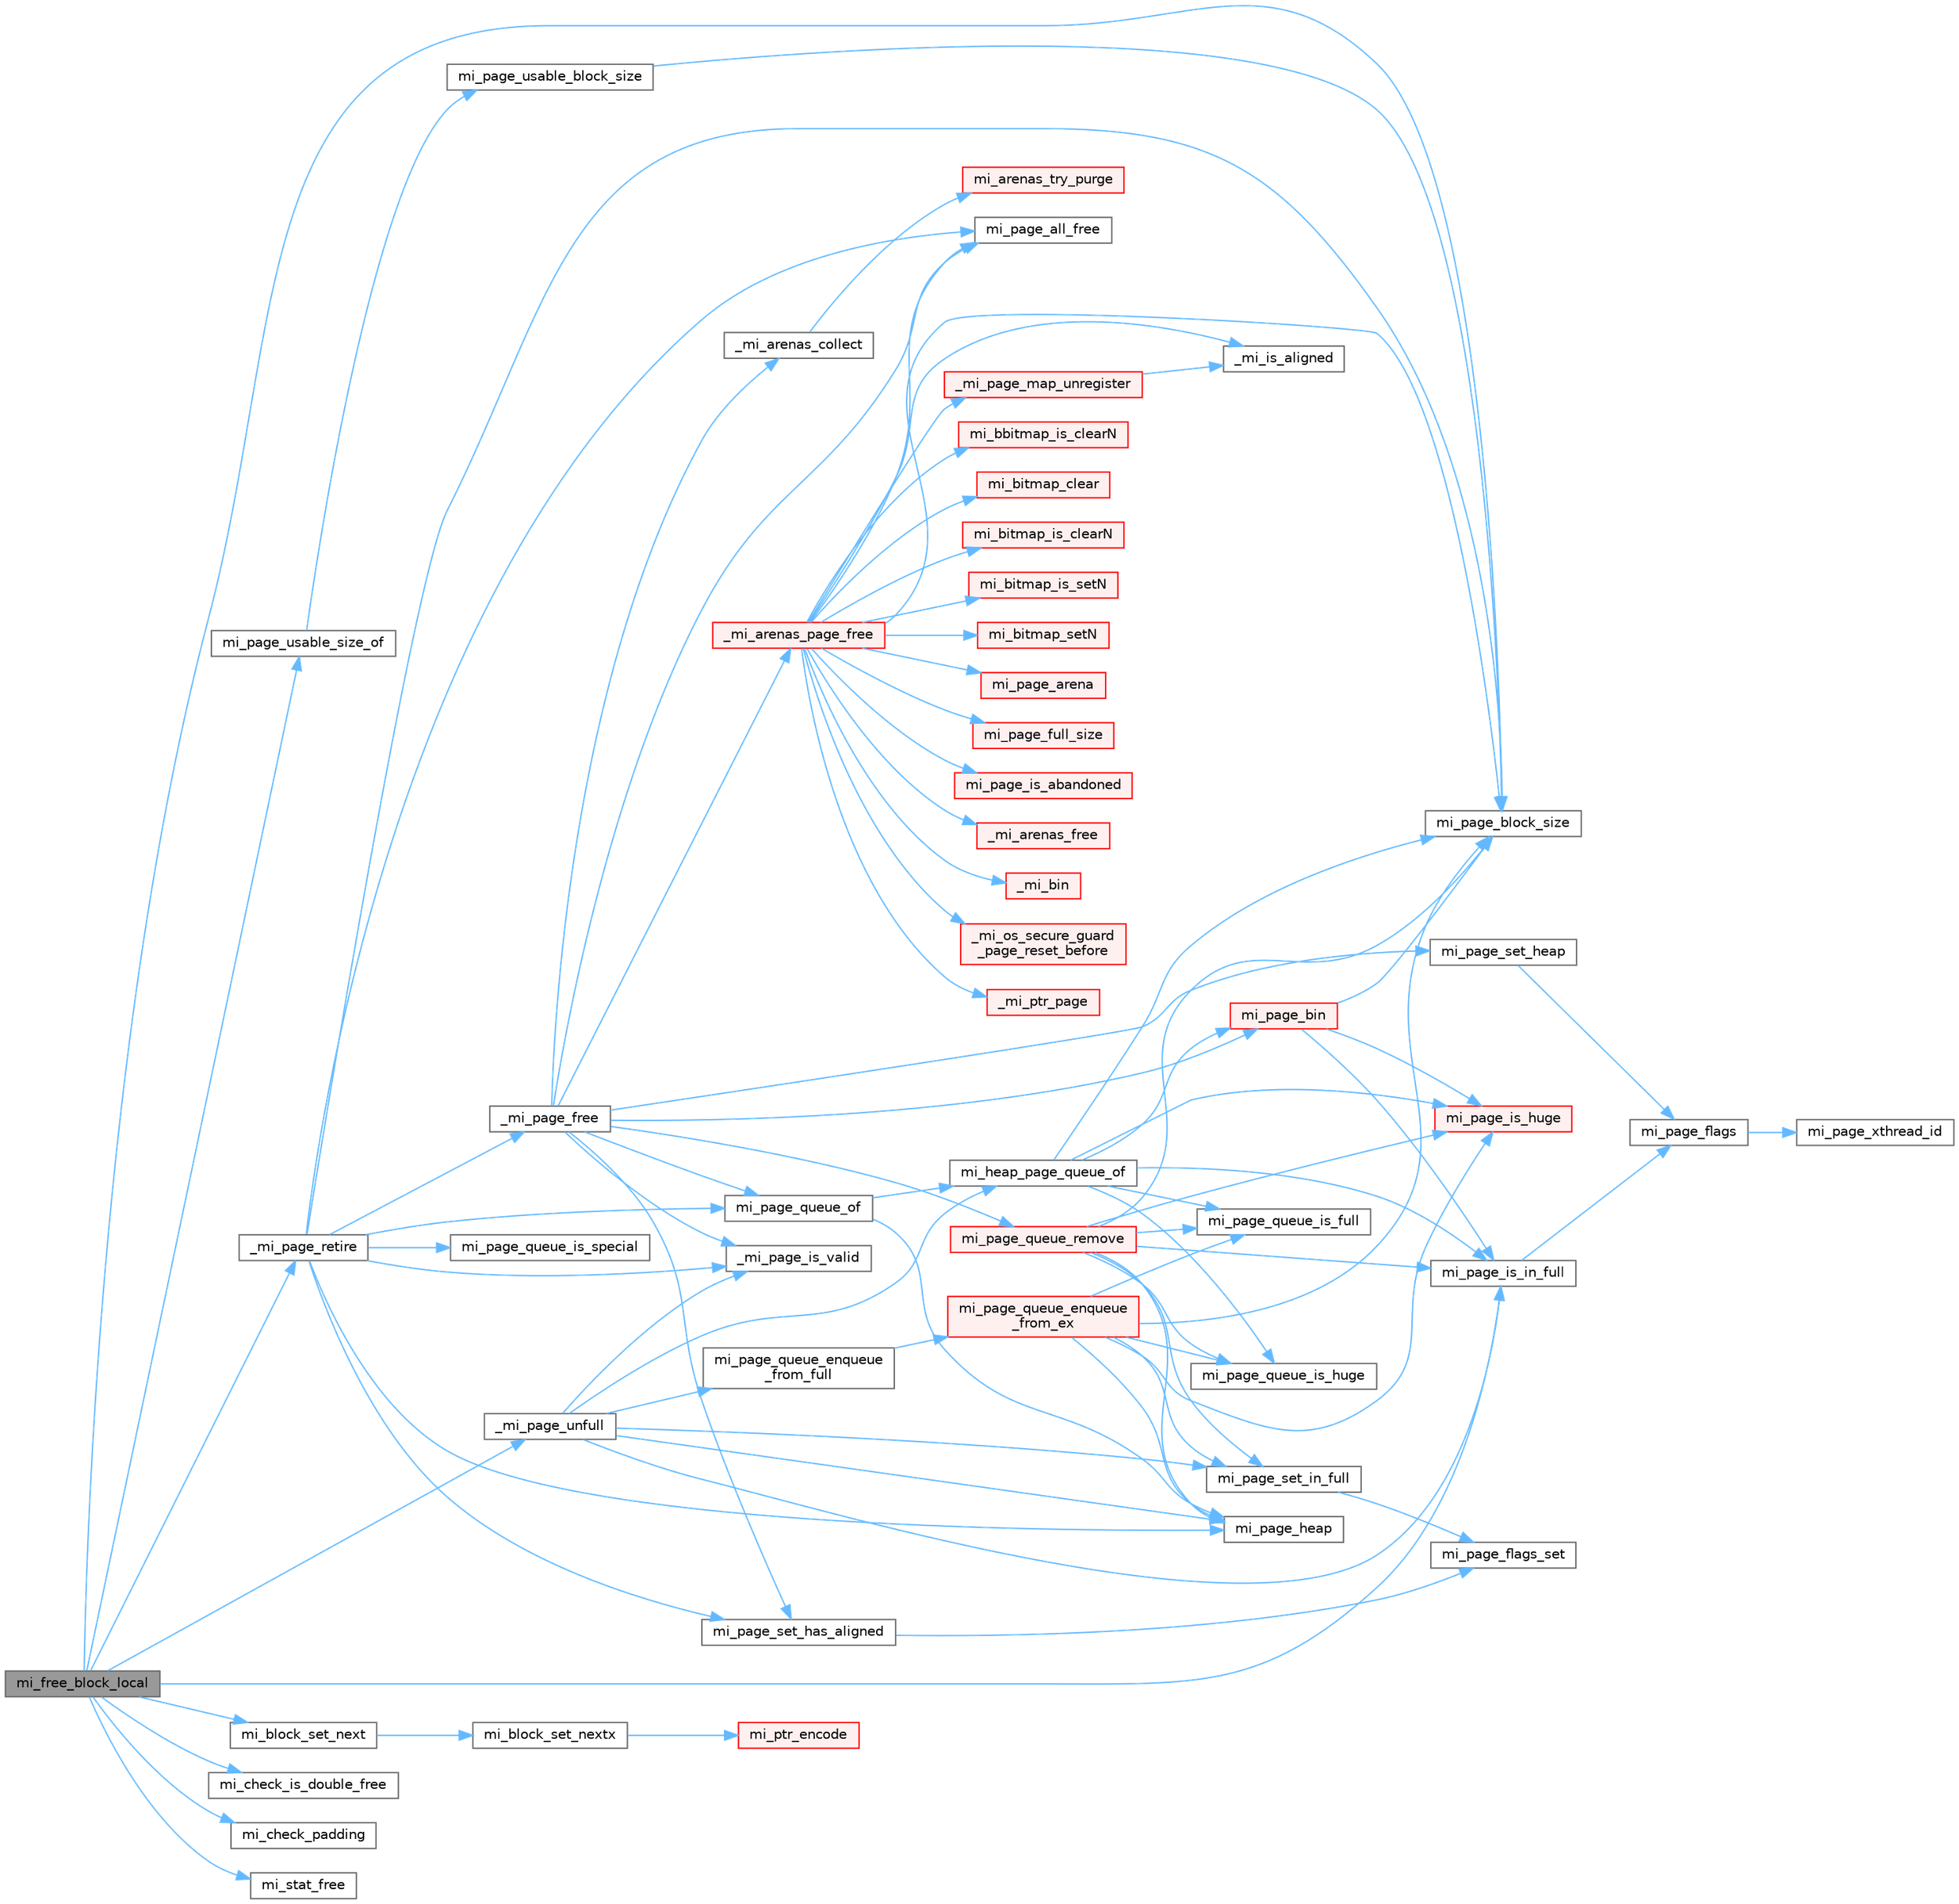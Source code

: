 digraph "mi_free_block_local"
{
 // LATEX_PDF_SIZE
  bgcolor="transparent";
  edge [fontname=Helvetica,fontsize=10,labelfontname=Helvetica,labelfontsize=10];
  node [fontname=Helvetica,fontsize=10,shape=box,height=0.2,width=0.4];
  rankdir="LR";
  Node1 [id="Node000001",label="mi_free_block_local",height=0.2,width=0.4,color="gray40", fillcolor="grey60", style="filled", fontcolor="black",tooltip=" "];
  Node1 -> Node2 [id="edge1_Node000001_Node000002",color="steelblue1",style="solid",tooltip=" "];
  Node2 [id="Node000002",label="_mi_page_retire",height=0.2,width=0.4,color="grey40", fillcolor="white", style="filled",URL="$page_8c.html#a54b1e58a3b88604ea8dc4d9220f4c32c",tooltip=" "];
  Node2 -> Node3 [id="edge2_Node000002_Node000003",color="steelblue1",style="solid",tooltip=" "];
  Node3 [id="Node000003",label="_mi_page_free",height=0.2,width=0.4,color="grey40", fillcolor="white", style="filled",URL="$page_8c.html#a1c5c78a8becee842d5b9444a2ee67a3b",tooltip=" "];
  Node3 -> Node4 [id="edge3_Node000003_Node000004",color="steelblue1",style="solid",tooltip=" "];
  Node4 [id="Node000004",label="_mi_arenas_collect",height=0.2,width=0.4,color="grey40", fillcolor="white", style="filled",URL="$arena_8c.html#a6f7e5b0577ff900eb89e76701c43672f",tooltip=" "];
  Node4 -> Node5 [id="edge4_Node000004_Node000005",color="steelblue1",style="solid",tooltip=" "];
  Node5 [id="Node000005",label="mi_arenas_try_purge",height=0.2,width=0.4,color="red", fillcolor="#FFF0F0", style="filled",URL="$arena_8c.html#ac997f1c19808513c9d007b6d1877a349",tooltip=" "];
  Node3 -> Node132 [id="edge5_Node000003_Node000132",color="steelblue1",style="solid",tooltip=" "];
  Node132 [id="Node000132",label="_mi_arenas_page_free",height=0.2,width=0.4,color="red", fillcolor="#FFF0F0", style="filled",URL="$arena_8c.html#a5c704481ee56f6588f680987f4359d45",tooltip=" "];
  Node132 -> Node133 [id="edge6_Node000132_Node000133",color="steelblue1",style="solid",tooltip=" "];
  Node133 [id="Node000133",label="_mi_arenas_free",height=0.2,width=0.4,color="red", fillcolor="#FFF0F0", style="filled",URL="$arena_8c.html#af53fcdaf8975de25beee4cd536d92c30",tooltip=" "];
  Node132 -> Node157 [id="edge7_Node000132_Node000157",color="steelblue1",style="solid",tooltip=" "];
  Node157 [id="Node000157",label="_mi_bin",height=0.2,width=0.4,color="red", fillcolor="#FFF0F0", style="filled",URL="$page-queue_8c.html#a0d92abe27db4a21968468b2fe73473d6",tooltip=" "];
  Node132 -> Node141 [id="edge8_Node000132_Node000141",color="steelblue1",style="solid",tooltip=" "];
  Node141 [id="Node000141",label="_mi_is_aligned",height=0.2,width=0.4,color="grey40", fillcolor="white", style="filled",URL="$_e_a_s_t_l_2packages_2mimalloc_2include_2mimalloc_2internal_8h.html#ad446ae4d82cbdbd78dfbe46fa2330555",tooltip=" "];
  Node132 -> Node163 [id="edge9_Node000132_Node000163",color="steelblue1",style="solid",tooltip=" "];
  Node163 [id="Node000163",label="_mi_os_secure_guard\l_page_reset_before",height=0.2,width=0.4,color="red", fillcolor="#FFF0F0", style="filled",URL="$os_8c.html#a38495bcffe21853c689afaf71f868e57",tooltip=" "];
  Node132 -> Node170 [id="edge10_Node000132_Node000170",color="steelblue1",style="solid",tooltip=" "];
  Node170 [id="Node000170",label="_mi_page_map_unregister",height=0.2,width=0.4,color="red", fillcolor="#FFF0F0", style="filled",URL="$page-map_8c.html#acaa462c1ea83f87793a85ca0046e6338",tooltip=" "];
  Node170 -> Node141 [id="edge11_Node000170_Node000141",color="steelblue1",style="solid",tooltip=" "];
  Node132 -> Node208 [id="edge12_Node000132_Node000208",color="steelblue1",style="solid",tooltip=" "];
  Node208 [id="Node000208",label="_mi_ptr_page",height=0.2,width=0.4,color="red", fillcolor="#FFF0F0", style="filled",URL="$_e_a_s_t_l_2packages_2mimalloc_2include_2mimalloc_2internal_8h.html#acd84a462a2045538d19ecc56e6cc29f6",tooltip=" "];
  Node132 -> Node85 [id="edge13_Node000132_Node000085",color="steelblue1",style="solid",tooltip=" "];
  Node85 [id="Node000085",label="mi_bbitmap_is_clearN",height=0.2,width=0.4,color="red", fillcolor="#FFF0F0", style="filled",URL="$bitmap_8h.html#a5424318442a5d1f904eab0d157bc777e",tooltip=" "];
  Node132 -> Node213 [id="edge14_Node000132_Node000213",color="steelblue1",style="solid",tooltip=" "];
  Node213 [id="Node000213",label="mi_bitmap_clear",height=0.2,width=0.4,color="red", fillcolor="#FFF0F0", style="filled",URL="$bitmap_8c.html#a8307caae564be5c0c96d17562ce1291b",tooltip=" "];
  Node132 -> Node129 [id="edge15_Node000132_Node000129",color="steelblue1",style="solid",tooltip=" "];
  Node129 [id="Node000129",label="mi_bitmap_is_clearN",height=0.2,width=0.4,color="red", fillcolor="#FFF0F0", style="filled",URL="$bitmap_8h.html#af936c34984e522b68823945d71373534",tooltip=" "];
  Node132 -> Node214 [id="edge16_Node000132_Node000214",color="steelblue1",style="solid",tooltip=" "];
  Node214 [id="Node000214",label="mi_bitmap_is_setN",height=0.2,width=0.4,color="red", fillcolor="#FFF0F0", style="filled",URL="$bitmap_8h.html#a1198ba479412d3f0fa55b87e40397dfa",tooltip=" "];
  Node132 -> Node109 [id="edge17_Node000132_Node000109",color="steelblue1",style="solid",tooltip=" "];
  Node109 [id="Node000109",label="mi_bitmap_setN",height=0.2,width=0.4,color="red", fillcolor="#FFF0F0", style="filled",URL="$bitmap_8c.html#a8b50ea67e216213718b39a8bdc71c089",tooltip=" "];
  Node132 -> Node215 [id="edge18_Node000132_Node000215",color="steelblue1",style="solid",tooltip=" "];
  Node215 [id="Node000215",label="mi_page_all_free",height=0.2,width=0.4,color="grey40", fillcolor="white", style="filled",URL="$_e_a_s_t_l_2packages_2mimalloc_2include_2mimalloc_2internal_8h.html#adfd6d23350810ca36986ffbc5459c93d",tooltip=" "];
  Node132 -> Node216 [id="edge19_Node000132_Node000216",color="steelblue1",style="solid",tooltip=" "];
  Node216 [id="Node000216",label="mi_page_arena",height=0.2,width=0.4,color="red", fillcolor="#FFF0F0", style="filled",URL="$arena_8c.html#a18190a2dcb35d47a19eb0cd06e7bf754",tooltip=" "];
  Node132 -> Node175 [id="edge20_Node000132_Node000175",color="steelblue1",style="solid",tooltip=" "];
  Node175 [id="Node000175",label="mi_page_block_size",height=0.2,width=0.4,color="grey40", fillcolor="white", style="filled",URL="$_e_a_s_t_l_2packages_2mimalloc_2include_2mimalloc_2internal_8h.html#a6134893990c1f09da2b40092ceecc780",tooltip=" "];
  Node132 -> Node217 [id="edge21_Node000132_Node000217",color="steelblue1",style="solid",tooltip=" "];
  Node217 [id="Node000217",label="mi_page_full_size",height=0.2,width=0.4,color="red", fillcolor="#FFF0F0", style="filled",URL="$arena_8c.html#a437113c20f8c9e520accac78b5104397",tooltip=" "];
  Node132 -> Node219 [id="edge22_Node000132_Node000219",color="steelblue1",style="solid",tooltip=" "];
  Node219 [id="Node000219",label="mi_page_is_abandoned",height=0.2,width=0.4,color="red", fillcolor="#FFF0F0", style="filled",URL="$_e_a_s_t_l_2packages_2mimalloc_2include_2mimalloc_2internal_8h.html#aa75f964d916bd58a37861b88491c51fb",tooltip=" "];
  Node3 -> Node225 [id="edge23_Node000003_Node000225",color="steelblue1",style="solid",tooltip=" "];
  Node225 [id="Node000225",label="_mi_page_is_valid",height=0.2,width=0.4,color="grey40", fillcolor="white", style="filled",URL="$_e_a_s_t_l_2packages_2mimalloc_2include_2mimalloc_2internal_8h.html#af1d572618734511626662f9f7befb8e9",tooltip=" "];
  Node3 -> Node215 [id="edge24_Node000003_Node000215",color="steelblue1",style="solid",tooltip=" "];
  Node3 -> Node226 [id="edge25_Node000003_Node000226",color="steelblue1",style="solid",tooltip=" "];
  Node226 [id="Node000226",label="mi_page_bin",height=0.2,width=0.4,color="red", fillcolor="#FFF0F0", style="filled",URL="$page-queue_8c.html#a9ffcf338faf74ed684dc0859345b4d6e",tooltip=" "];
  Node226 -> Node175 [id="edge26_Node000226_Node000175",color="steelblue1",style="solid",tooltip=" "];
  Node226 -> Node227 [id="edge27_Node000226_Node000227",color="steelblue1",style="solid",tooltip=" "];
  Node227 [id="Node000227",label="mi_page_is_huge",height=0.2,width=0.4,color="red", fillcolor="#FFF0F0", style="filled",URL="$_e_a_s_t_l_2packages_2mimalloc_2include_2mimalloc_2internal_8h.html#aebe1b18846bd3fc16de5b52cd2250bec",tooltip=" "];
  Node226 -> Node229 [id="edge28_Node000226_Node000229",color="steelblue1",style="solid",tooltip=" "];
  Node229 [id="Node000229",label="mi_page_is_in_full",height=0.2,width=0.4,color="grey40", fillcolor="white", style="filled",URL="$_e_a_s_t_l_2packages_2mimalloc_2include_2mimalloc_2internal_8h.html#a250f4d0710309fb1cff782cd06644842",tooltip=" "];
  Node229 -> Node230 [id="edge29_Node000229_Node000230",color="steelblue1",style="solid",tooltip=" "];
  Node230 [id="Node000230",label="mi_page_flags",height=0.2,width=0.4,color="grey40", fillcolor="white", style="filled",URL="$_e_a_s_t_l_2packages_2mimalloc_2include_2mimalloc_2internal_8h.html#a3d26e50ecf7ae2045d2a6dc69c3c30c8",tooltip=" "];
  Node230 -> Node221 [id="edge30_Node000230_Node000221",color="steelblue1",style="solid",tooltip=" "];
  Node221 [id="Node000221",label="mi_page_xthread_id",height=0.2,width=0.4,color="grey40", fillcolor="white", style="filled",URL="$_e_a_s_t_l_2packages_2mimalloc_2include_2mimalloc_2internal_8h.html#af15a53be4fb9aa00af3c25632b1b1dac",tooltip=" "];
  Node3 -> Node231 [id="edge31_Node000003_Node000231",color="steelblue1",style="solid",tooltip=" "];
  Node231 [id="Node000231",label="mi_page_queue_of",height=0.2,width=0.4,color="grey40", fillcolor="white", style="filled",URL="$page-queue_8c.html#a59942bb22e34833289b85a5c70d81f97",tooltip=" "];
  Node231 -> Node232 [id="edge32_Node000231_Node000232",color="steelblue1",style="solid",tooltip=" "];
  Node232 [id="Node000232",label="mi_heap_page_queue_of",height=0.2,width=0.4,color="grey40", fillcolor="white", style="filled",URL="$page-queue_8c.html#aa50524f852ac833fcf366b583c9ebfaa",tooltip=" "];
  Node232 -> Node226 [id="edge33_Node000232_Node000226",color="steelblue1",style="solid",tooltip=" "];
  Node232 -> Node175 [id="edge34_Node000232_Node000175",color="steelblue1",style="solid",tooltip=" "];
  Node232 -> Node227 [id="edge35_Node000232_Node000227",color="steelblue1",style="solid",tooltip=" "];
  Node232 -> Node229 [id="edge36_Node000232_Node000229",color="steelblue1",style="solid",tooltip=" "];
  Node232 -> Node233 [id="edge37_Node000232_Node000233",color="steelblue1",style="solid",tooltip=" "];
  Node233 [id="Node000233",label="mi_page_queue_is_full",height=0.2,width=0.4,color="grey40", fillcolor="white", style="filled",URL="$page-queue_8c.html#a3529cdf6a99d843e38810b5d241982ba",tooltip=" "];
  Node232 -> Node234 [id="edge38_Node000232_Node000234",color="steelblue1",style="solid",tooltip=" "];
  Node234 [id="Node000234",label="mi_page_queue_is_huge",height=0.2,width=0.4,color="grey40", fillcolor="white", style="filled",URL="$page-queue_8c.html#a06408445b78873dce28c5c6e29be9153",tooltip=" "];
  Node231 -> Node235 [id="edge39_Node000231_Node000235",color="steelblue1",style="solid",tooltip=" "];
  Node235 [id="Node000235",label="mi_page_heap",height=0.2,width=0.4,color="grey40", fillcolor="white", style="filled",URL="$_e_a_s_t_l_2packages_2mimalloc_2include_2mimalloc_2internal_8h.html#a35ba87308ac94f73791017e50d3ab4c7",tooltip=" "];
  Node3 -> Node236 [id="edge40_Node000003_Node000236",color="steelblue1",style="solid",tooltip=" "];
  Node236 [id="Node000236",label="mi_page_queue_remove",height=0.2,width=0.4,color="red", fillcolor="#FFF0F0", style="filled",URL="$page-queue_8c.html#a01485cfc5cb05536f09df6d4d386fd28",tooltip=" "];
  Node236 -> Node175 [id="edge41_Node000236_Node000175",color="steelblue1",style="solid",tooltip=" "];
  Node236 -> Node235 [id="edge42_Node000236_Node000235",color="steelblue1",style="solid",tooltip=" "];
  Node236 -> Node227 [id="edge43_Node000236_Node000227",color="steelblue1",style="solid",tooltip=" "];
  Node236 -> Node229 [id="edge44_Node000236_Node000229",color="steelblue1",style="solid",tooltip=" "];
  Node236 -> Node233 [id="edge45_Node000236_Node000233",color="steelblue1",style="solid",tooltip=" "];
  Node236 -> Node234 [id="edge46_Node000236_Node000234",color="steelblue1",style="solid",tooltip=" "];
  Node236 -> Node238 [id="edge47_Node000236_Node000238",color="steelblue1",style="solid",tooltip=" "];
  Node238 [id="Node000238",label="mi_page_set_in_full",height=0.2,width=0.4,color="grey40", fillcolor="white", style="filled",URL="$_e_a_s_t_l_2packages_2mimalloc_2include_2mimalloc_2internal_8h.html#a4b587eab21fd150918b1c57244c17d27",tooltip=" "];
  Node238 -> Node239 [id="edge48_Node000238_Node000239",color="steelblue1",style="solid",tooltip=" "];
  Node239 [id="Node000239",label="mi_page_flags_set",height=0.2,width=0.4,color="grey40", fillcolor="white", style="filled",URL="$_e_a_s_t_l_2packages_2mimalloc_2include_2mimalloc_2internal_8h.html#a4097f3c754d8ff889e948cf064c2b860",tooltip=" "];
  Node3 -> Node240 [id="edge49_Node000003_Node000240",color="steelblue1",style="solid",tooltip=" "];
  Node240 [id="Node000240",label="mi_page_set_has_aligned",height=0.2,width=0.4,color="grey40", fillcolor="white", style="filled",URL="$_e_a_s_t_l_2packages_2mimalloc_2include_2mimalloc_2internal_8h.html#a41000a967469e2e727f5f8670c8d37e1",tooltip=" "];
  Node240 -> Node239 [id="edge50_Node000240_Node000239",color="steelblue1",style="solid",tooltip=" "];
  Node3 -> Node241 [id="edge51_Node000003_Node000241",color="steelblue1",style="solid",tooltip=" "];
  Node241 [id="Node000241",label="mi_page_set_heap",height=0.2,width=0.4,color="grey40", fillcolor="white", style="filled",URL="$_e_a_s_t_l_2packages_2mimalloc_2include_2mimalloc_2internal_8h.html#a4f0664d2a3d9c81776a0f90311aef474",tooltip=" "];
  Node241 -> Node230 [id="edge52_Node000241_Node000230",color="steelblue1",style="solid",tooltip=" "];
  Node2 -> Node225 [id="edge53_Node000002_Node000225",color="steelblue1",style="solid",tooltip=" "];
  Node2 -> Node215 [id="edge54_Node000002_Node000215",color="steelblue1",style="solid",tooltip=" "];
  Node2 -> Node175 [id="edge55_Node000002_Node000175",color="steelblue1",style="solid",tooltip=" "];
  Node2 -> Node235 [id="edge56_Node000002_Node000235",color="steelblue1",style="solid",tooltip=" "];
  Node2 -> Node242 [id="edge57_Node000002_Node000242",color="steelblue1",style="solid",tooltip=" "];
  Node242 [id="Node000242",label="mi_page_queue_is_special",height=0.2,width=0.4,color="grey40", fillcolor="white", style="filled",URL="$page-queue_8c.html#aef6c208d531125d2a6d63e94020b8b89",tooltip=" "];
  Node2 -> Node231 [id="edge58_Node000002_Node000231",color="steelblue1",style="solid",tooltip=" "];
  Node2 -> Node240 [id="edge59_Node000002_Node000240",color="steelblue1",style="solid",tooltip=" "];
  Node1 -> Node243 [id="edge60_Node000001_Node000243",color="steelblue1",style="solid",tooltip=" "];
  Node243 [id="Node000243",label="_mi_page_unfull",height=0.2,width=0.4,color="grey40", fillcolor="white", style="filled",URL="$page_8c.html#a56fb2dd5b89d7848f041fc2f9ad189a0",tooltip=" "];
  Node243 -> Node225 [id="edge61_Node000243_Node000225",color="steelblue1",style="solid",tooltip=" "];
  Node243 -> Node232 [id="edge62_Node000243_Node000232",color="steelblue1",style="solid",tooltip=" "];
  Node243 -> Node235 [id="edge63_Node000243_Node000235",color="steelblue1",style="solid",tooltip=" "];
  Node243 -> Node229 [id="edge64_Node000243_Node000229",color="steelblue1",style="solid",tooltip=" "];
  Node243 -> Node244 [id="edge65_Node000243_Node000244",color="steelblue1",style="solid",tooltip=" "];
  Node244 [id="Node000244",label="mi_page_queue_enqueue\l_from_full",height=0.2,width=0.4,color="grey40", fillcolor="white", style="filled",URL="$page-queue_8c.html#aa4057c2fc6d8f9e1d6bb30ebbc3123aa",tooltip=" "];
  Node244 -> Node245 [id="edge66_Node000244_Node000245",color="steelblue1",style="solid",tooltip=" "];
  Node245 [id="Node000245",label="mi_page_queue_enqueue\l_from_ex",height=0.2,width=0.4,color="red", fillcolor="#FFF0F0", style="filled",URL="$page-queue_8c.html#ae8a9a07f17a46b92a01a0017ac7b9a60",tooltip=" "];
  Node245 -> Node175 [id="edge67_Node000245_Node000175",color="steelblue1",style="solid",tooltip=" "];
  Node245 -> Node235 [id="edge68_Node000245_Node000235",color="steelblue1",style="solid",tooltip=" "];
  Node245 -> Node227 [id="edge69_Node000245_Node000227",color="steelblue1",style="solid",tooltip=" "];
  Node245 -> Node233 [id="edge70_Node000245_Node000233",color="steelblue1",style="solid",tooltip=" "];
  Node245 -> Node234 [id="edge71_Node000245_Node000234",color="steelblue1",style="solid",tooltip=" "];
  Node245 -> Node238 [id="edge72_Node000245_Node000238",color="steelblue1",style="solid",tooltip=" "];
  Node243 -> Node238 [id="edge73_Node000243_Node000238",color="steelblue1",style="solid",tooltip=" "];
  Node1 -> Node246 [id="edge74_Node000001_Node000246",color="steelblue1",style="solid",tooltip=" "];
  Node246 [id="Node000246",label="mi_block_set_next",height=0.2,width=0.4,color="grey40", fillcolor="white", style="filled",URL="$_e_a_s_t_l_2packages_2mimalloc_2include_2mimalloc_2internal_8h.html#ac7b440a922454c163ed1139aac9b946d",tooltip=" "];
  Node246 -> Node247 [id="edge75_Node000246_Node000247",color="steelblue1",style="solid",tooltip=" "];
  Node247 [id="Node000247",label="mi_block_set_nextx",height=0.2,width=0.4,color="grey40", fillcolor="white", style="filled",URL="$_e_a_s_t_l_2packages_2mimalloc_2include_2mimalloc_2internal_8h.html#af5fbdb6f591a95ed806576e4edd908d3",tooltip=" "];
  Node247 -> Node248 [id="edge76_Node000247_Node000248",color="steelblue1",style="solid",tooltip=" "];
  Node248 [id="Node000248",label="mi_ptr_encode",height=0.2,width=0.4,color="red", fillcolor="#FFF0F0", style="filled",URL="$_e_a_s_t_l_2packages_2mimalloc_2include_2mimalloc_2internal_8h.html#a8af2e59d4c03379a2b06fcd922823bbe",tooltip=" "];
  Node1 -> Node250 [id="edge77_Node000001_Node000250",color="steelblue1",style="solid",tooltip=" "];
  Node250 [id="Node000250",label="mi_check_is_double_free",height=0.2,width=0.4,color="grey40", fillcolor="white", style="filled",URL="$free_8c.html#ad23f1572e5f6b82c4c59a43fb9f0595d",tooltip=" "];
  Node1 -> Node251 [id="edge78_Node000001_Node000251",color="steelblue1",style="solid",tooltip=" "];
  Node251 [id="Node000251",label="mi_check_padding",height=0.2,width=0.4,color="grey40", fillcolor="white", style="filled",URL="$free_8c.html#a607d73b1962b5676b5fb0a58d0eda6d8",tooltip=" "];
  Node1 -> Node175 [id="edge79_Node000001_Node000175",color="steelblue1",style="solid",tooltip=" "];
  Node1 -> Node229 [id="edge80_Node000001_Node000229",color="steelblue1",style="solid",tooltip=" "];
  Node1 -> Node252 [id="edge81_Node000001_Node000252",color="steelblue1",style="solid",tooltip=" "];
  Node252 [id="Node000252",label="mi_page_usable_size_of",height=0.2,width=0.4,color="grey40", fillcolor="white", style="filled",URL="$free_8c.html#a26335e66b160c5319806a2e33f7b70e7",tooltip=" "];
  Node252 -> Node253 [id="edge82_Node000252_Node000253",color="steelblue1",style="solid",tooltip=" "];
  Node253 [id="Node000253",label="mi_page_usable_block_size",height=0.2,width=0.4,color="grey40", fillcolor="white", style="filled",URL="$_e_a_s_t_l_2packages_2mimalloc_2include_2mimalloc_2internal_8h.html#a432abca03d059a7d40d8d39617afc8f7",tooltip=" "];
  Node253 -> Node175 [id="edge83_Node000253_Node000175",color="steelblue1",style="solid",tooltip=" "];
  Node1 -> Node254 [id="edge84_Node000001_Node000254",color="steelblue1",style="solid",tooltip=" "];
  Node254 [id="Node000254",label="mi_stat_free",height=0.2,width=0.4,color="grey40", fillcolor="white", style="filled",URL="$free_8c.html#a559045bfe8e993e8ee3e7aef40cf1e35",tooltip=" "];
}
